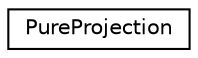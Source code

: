 digraph "Graphical Class Hierarchy"
{
 // LATEX_PDF_SIZE
  edge [fontname="Helvetica",fontsize="10",labelfontname="Helvetica",labelfontsize="10"];
  node [fontname="Helvetica",fontsize="10",shape=record];
  rankdir="LR";
  Node0 [label="PureProjection",height=0.2,width=0.4,color="black", fillcolor="white", style="filled",URL="$class_pure_projection.html",tooltip="PURE 2D <-> 3D projections class."];
}
